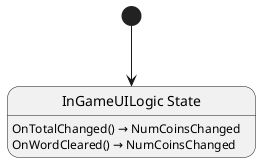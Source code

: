@startuml InGameUILogic
state "InGameUILogic State" as ankitaiso_in_game_ui_state_InGameUILogic_State
ankitaiso_in_game_ui_state_InGameUILogic_State : OnTotalChanged() → NumCoinsChanged
ankitaiso_in_game_ui_state_InGameUILogic_State : OnWordCleared() → NumCoinsChanged

[*] --> ankitaiso_in_game_ui_state_InGameUILogic_State
@enduml